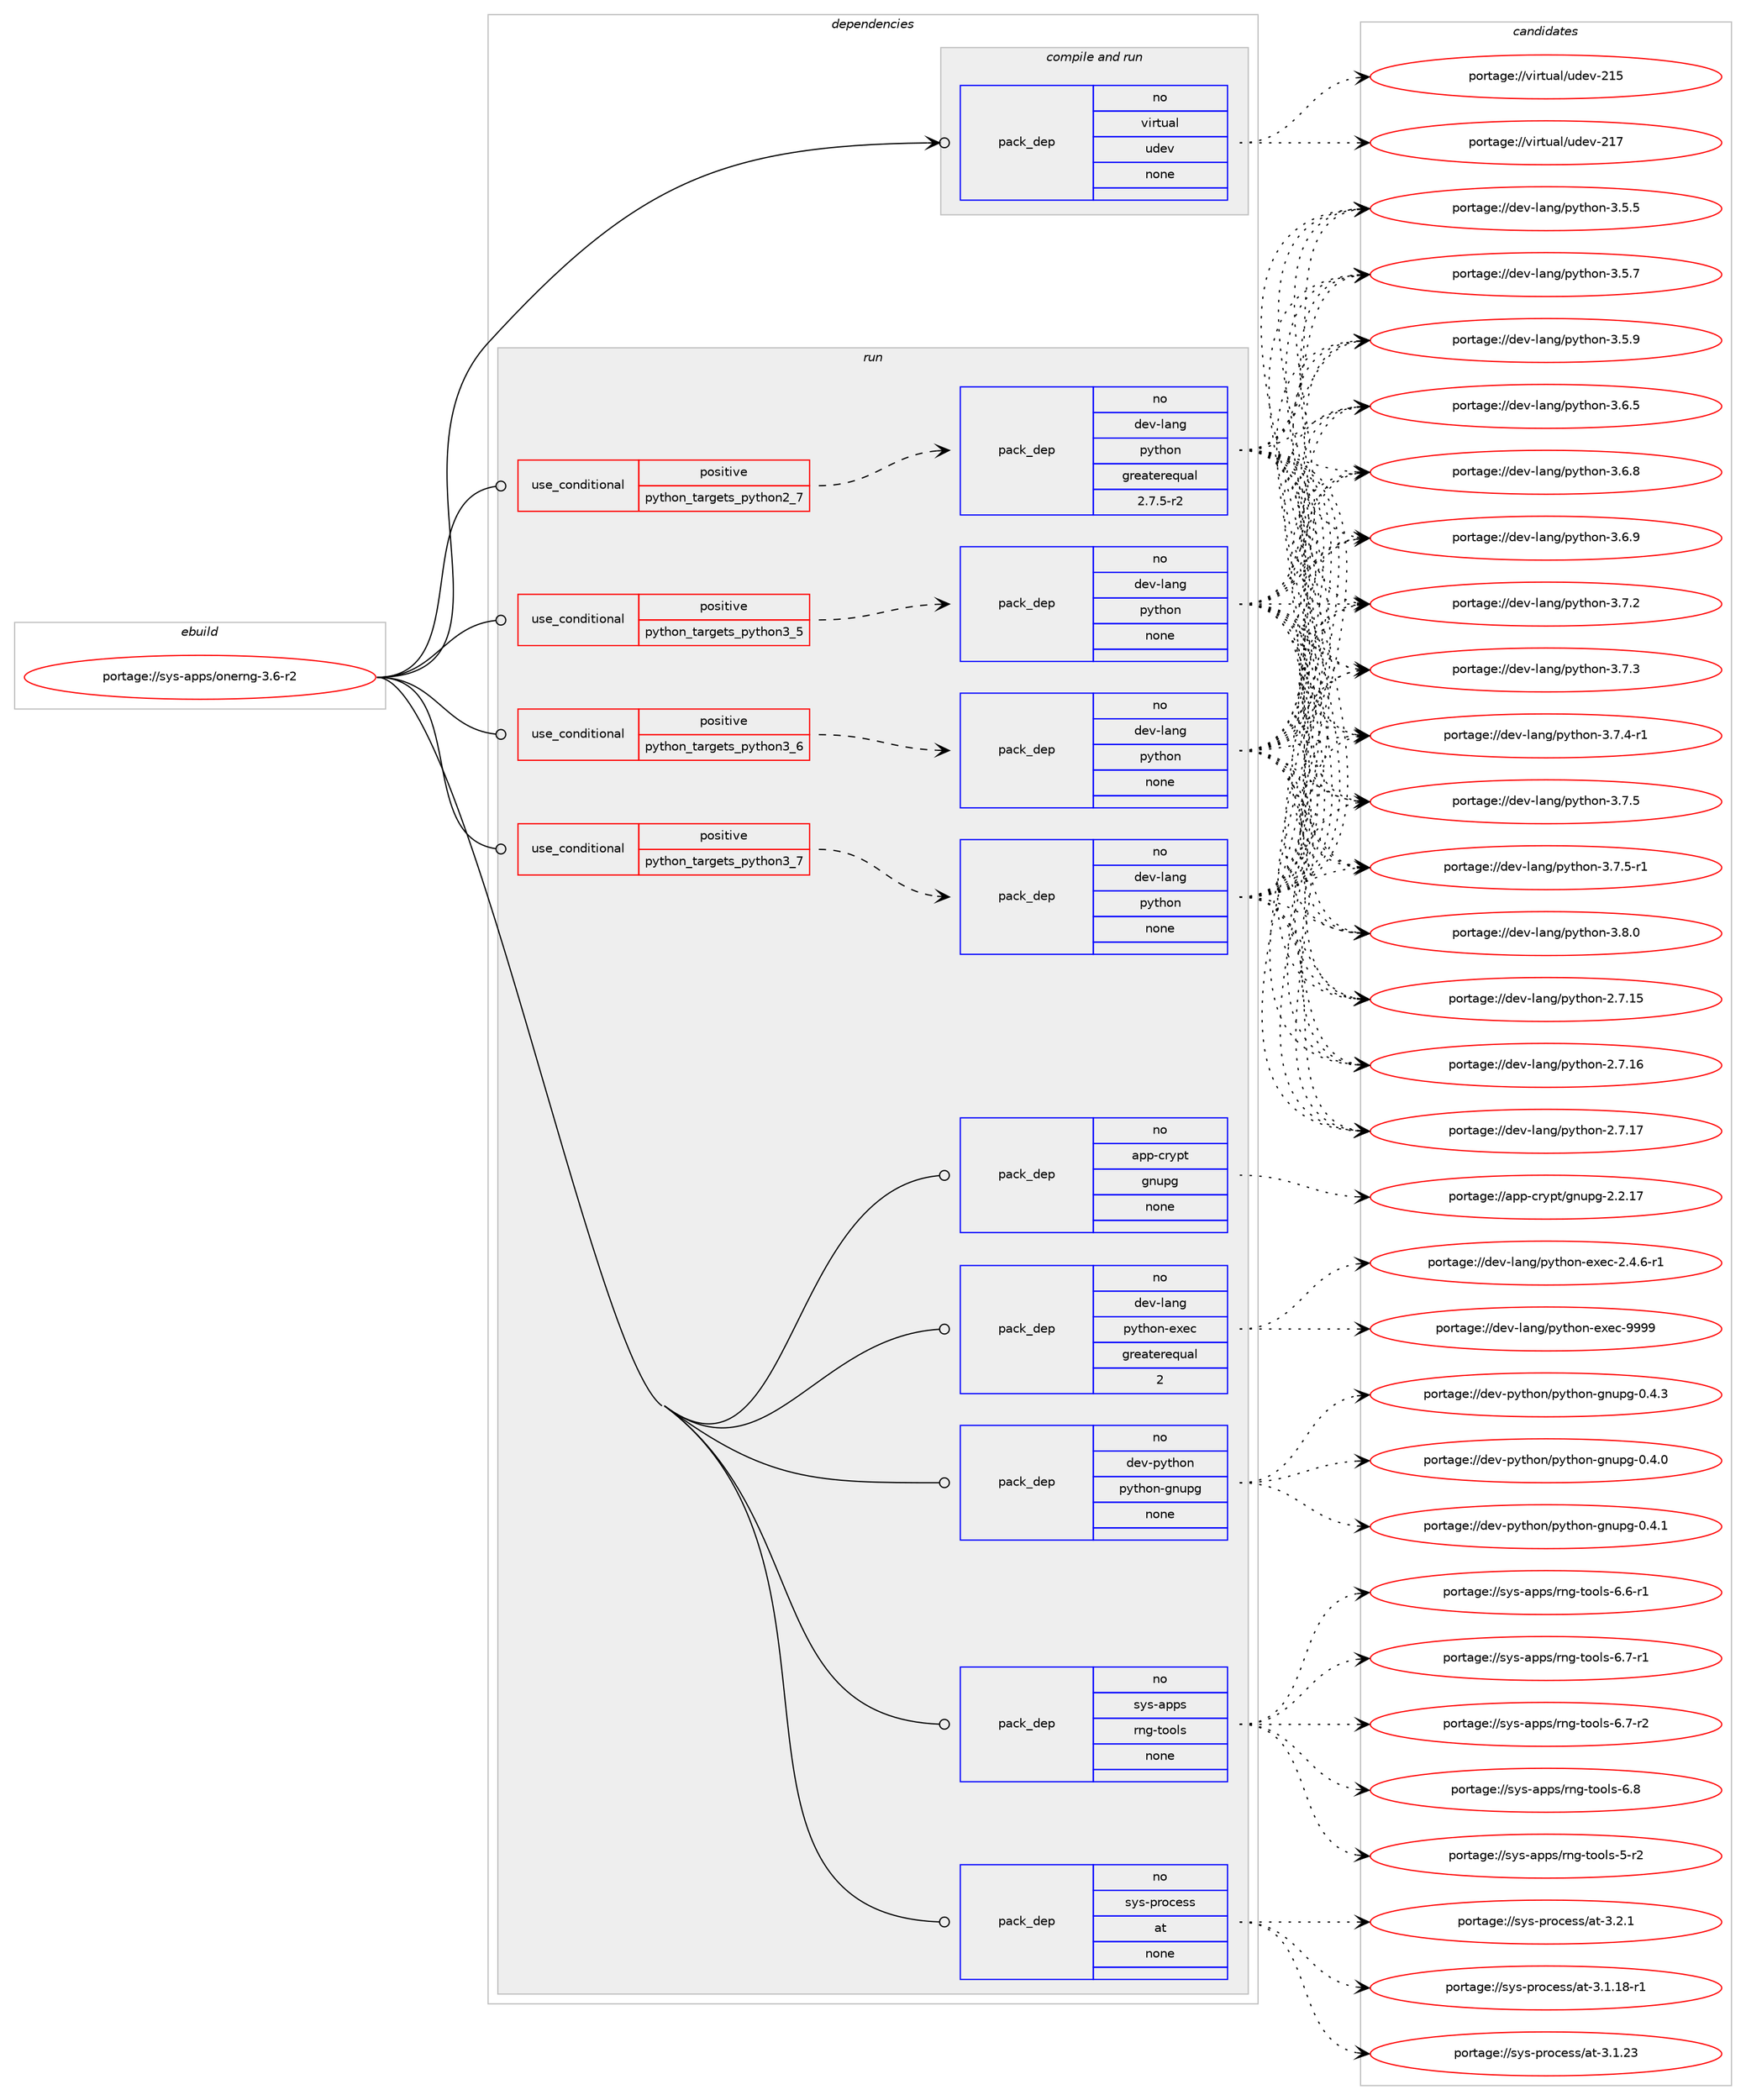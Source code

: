 digraph prolog {

# *************
# Graph options
# *************

newrank=true;
concentrate=true;
compound=true;
graph [rankdir=LR,fontname=Helvetica,fontsize=10,ranksep=1.5];#, ranksep=2.5, nodesep=0.2];
edge  [arrowhead=vee];
node  [fontname=Helvetica,fontsize=10];

# **********
# The ebuild
# **********

subgraph cluster_leftcol {
color=gray;
rank=same;
label=<<i>ebuild</i>>;
id [label="portage://sys-apps/onerng-3.6-r2", color=red, width=4, href="../sys-apps/onerng-3.6-r2.svg"];
}

# ****************
# The dependencies
# ****************

subgraph cluster_midcol {
color=gray;
label=<<i>dependencies</i>>;
subgraph cluster_compile {
fillcolor="#eeeeee";
style=filled;
label=<<i>compile</i>>;
}
subgraph cluster_compileandrun {
fillcolor="#eeeeee";
style=filled;
label=<<i>compile and run</i>>;
subgraph pack303228 {
dependency409672 [label=<<TABLE BORDER="0" CELLBORDER="1" CELLSPACING="0" CELLPADDING="4" WIDTH="220"><TR><TD ROWSPAN="6" CELLPADDING="30">pack_dep</TD></TR><TR><TD WIDTH="110">no</TD></TR><TR><TD>virtual</TD></TR><TR><TD>udev</TD></TR><TR><TD>none</TD></TR><TR><TD></TD></TR></TABLE>>, shape=none, color=blue];
}
id:e -> dependency409672:w [weight=20,style="solid",arrowhead="odotvee"];
}
subgraph cluster_run {
fillcolor="#eeeeee";
style=filled;
label=<<i>run</i>>;
subgraph cond99596 {
dependency409673 [label=<<TABLE BORDER="0" CELLBORDER="1" CELLSPACING="0" CELLPADDING="4"><TR><TD ROWSPAN="3" CELLPADDING="10">use_conditional</TD></TR><TR><TD>positive</TD></TR><TR><TD>python_targets_python2_7</TD></TR></TABLE>>, shape=none, color=red];
subgraph pack303229 {
dependency409674 [label=<<TABLE BORDER="0" CELLBORDER="1" CELLSPACING="0" CELLPADDING="4" WIDTH="220"><TR><TD ROWSPAN="6" CELLPADDING="30">pack_dep</TD></TR><TR><TD WIDTH="110">no</TD></TR><TR><TD>dev-lang</TD></TR><TR><TD>python</TD></TR><TR><TD>greaterequal</TD></TR><TR><TD>2.7.5-r2</TD></TR></TABLE>>, shape=none, color=blue];
}
dependency409673:e -> dependency409674:w [weight=20,style="dashed",arrowhead="vee"];
}
id:e -> dependency409673:w [weight=20,style="solid",arrowhead="odot"];
subgraph cond99597 {
dependency409675 [label=<<TABLE BORDER="0" CELLBORDER="1" CELLSPACING="0" CELLPADDING="4"><TR><TD ROWSPAN="3" CELLPADDING="10">use_conditional</TD></TR><TR><TD>positive</TD></TR><TR><TD>python_targets_python3_5</TD></TR></TABLE>>, shape=none, color=red];
subgraph pack303230 {
dependency409676 [label=<<TABLE BORDER="0" CELLBORDER="1" CELLSPACING="0" CELLPADDING="4" WIDTH="220"><TR><TD ROWSPAN="6" CELLPADDING="30">pack_dep</TD></TR><TR><TD WIDTH="110">no</TD></TR><TR><TD>dev-lang</TD></TR><TR><TD>python</TD></TR><TR><TD>none</TD></TR><TR><TD></TD></TR></TABLE>>, shape=none, color=blue];
}
dependency409675:e -> dependency409676:w [weight=20,style="dashed",arrowhead="vee"];
}
id:e -> dependency409675:w [weight=20,style="solid",arrowhead="odot"];
subgraph cond99598 {
dependency409677 [label=<<TABLE BORDER="0" CELLBORDER="1" CELLSPACING="0" CELLPADDING="4"><TR><TD ROWSPAN="3" CELLPADDING="10">use_conditional</TD></TR><TR><TD>positive</TD></TR><TR><TD>python_targets_python3_6</TD></TR></TABLE>>, shape=none, color=red];
subgraph pack303231 {
dependency409678 [label=<<TABLE BORDER="0" CELLBORDER="1" CELLSPACING="0" CELLPADDING="4" WIDTH="220"><TR><TD ROWSPAN="6" CELLPADDING="30">pack_dep</TD></TR><TR><TD WIDTH="110">no</TD></TR><TR><TD>dev-lang</TD></TR><TR><TD>python</TD></TR><TR><TD>none</TD></TR><TR><TD></TD></TR></TABLE>>, shape=none, color=blue];
}
dependency409677:e -> dependency409678:w [weight=20,style="dashed",arrowhead="vee"];
}
id:e -> dependency409677:w [weight=20,style="solid",arrowhead="odot"];
subgraph cond99599 {
dependency409679 [label=<<TABLE BORDER="0" CELLBORDER="1" CELLSPACING="0" CELLPADDING="4"><TR><TD ROWSPAN="3" CELLPADDING="10">use_conditional</TD></TR><TR><TD>positive</TD></TR><TR><TD>python_targets_python3_7</TD></TR></TABLE>>, shape=none, color=red];
subgraph pack303232 {
dependency409680 [label=<<TABLE BORDER="0" CELLBORDER="1" CELLSPACING="0" CELLPADDING="4" WIDTH="220"><TR><TD ROWSPAN="6" CELLPADDING="30">pack_dep</TD></TR><TR><TD WIDTH="110">no</TD></TR><TR><TD>dev-lang</TD></TR><TR><TD>python</TD></TR><TR><TD>none</TD></TR><TR><TD></TD></TR></TABLE>>, shape=none, color=blue];
}
dependency409679:e -> dependency409680:w [weight=20,style="dashed",arrowhead="vee"];
}
id:e -> dependency409679:w [weight=20,style="solid",arrowhead="odot"];
subgraph pack303233 {
dependency409681 [label=<<TABLE BORDER="0" CELLBORDER="1" CELLSPACING="0" CELLPADDING="4" WIDTH="220"><TR><TD ROWSPAN="6" CELLPADDING="30">pack_dep</TD></TR><TR><TD WIDTH="110">no</TD></TR><TR><TD>app-crypt</TD></TR><TR><TD>gnupg</TD></TR><TR><TD>none</TD></TR><TR><TD></TD></TR></TABLE>>, shape=none, color=blue];
}
id:e -> dependency409681:w [weight=20,style="solid",arrowhead="odot"];
subgraph pack303234 {
dependency409682 [label=<<TABLE BORDER="0" CELLBORDER="1" CELLSPACING="0" CELLPADDING="4" WIDTH="220"><TR><TD ROWSPAN="6" CELLPADDING="30">pack_dep</TD></TR><TR><TD WIDTH="110">no</TD></TR><TR><TD>dev-lang</TD></TR><TR><TD>python-exec</TD></TR><TR><TD>greaterequal</TD></TR><TR><TD>2</TD></TR></TABLE>>, shape=none, color=blue];
}
id:e -> dependency409682:w [weight=20,style="solid",arrowhead="odot"];
subgraph pack303235 {
dependency409683 [label=<<TABLE BORDER="0" CELLBORDER="1" CELLSPACING="0" CELLPADDING="4" WIDTH="220"><TR><TD ROWSPAN="6" CELLPADDING="30">pack_dep</TD></TR><TR><TD WIDTH="110">no</TD></TR><TR><TD>dev-python</TD></TR><TR><TD>python-gnupg</TD></TR><TR><TD>none</TD></TR><TR><TD></TD></TR></TABLE>>, shape=none, color=blue];
}
id:e -> dependency409683:w [weight=20,style="solid",arrowhead="odot"];
subgraph pack303236 {
dependency409684 [label=<<TABLE BORDER="0" CELLBORDER="1" CELLSPACING="0" CELLPADDING="4" WIDTH="220"><TR><TD ROWSPAN="6" CELLPADDING="30">pack_dep</TD></TR><TR><TD WIDTH="110">no</TD></TR><TR><TD>sys-apps</TD></TR><TR><TD>rng-tools</TD></TR><TR><TD>none</TD></TR><TR><TD></TD></TR></TABLE>>, shape=none, color=blue];
}
id:e -> dependency409684:w [weight=20,style="solid",arrowhead="odot"];
subgraph pack303237 {
dependency409685 [label=<<TABLE BORDER="0" CELLBORDER="1" CELLSPACING="0" CELLPADDING="4" WIDTH="220"><TR><TD ROWSPAN="6" CELLPADDING="30">pack_dep</TD></TR><TR><TD WIDTH="110">no</TD></TR><TR><TD>sys-process</TD></TR><TR><TD>at</TD></TR><TR><TD>none</TD></TR><TR><TD></TD></TR></TABLE>>, shape=none, color=blue];
}
id:e -> dependency409685:w [weight=20,style="solid",arrowhead="odot"];
}
}

# **************
# The candidates
# **************

subgraph cluster_choices {
rank=same;
color=gray;
label=<<i>candidates</i>>;

subgraph choice303228 {
color=black;
nodesep=1;
choiceportage118105114116117971084711710010111845504953 [label="portage://virtual/udev-215", color=red, width=4,href="../virtual/udev-215.svg"];
choiceportage118105114116117971084711710010111845504955 [label="portage://virtual/udev-217", color=red, width=4,href="../virtual/udev-217.svg"];
dependency409672:e -> choiceportage118105114116117971084711710010111845504953:w [style=dotted,weight="100"];
dependency409672:e -> choiceportage118105114116117971084711710010111845504955:w [style=dotted,weight="100"];
}
subgraph choice303229 {
color=black;
nodesep=1;
choiceportage10010111845108971101034711212111610411111045504655464953 [label="portage://dev-lang/python-2.7.15", color=red, width=4,href="../dev-lang/python-2.7.15.svg"];
choiceportage10010111845108971101034711212111610411111045504655464954 [label="portage://dev-lang/python-2.7.16", color=red, width=4,href="../dev-lang/python-2.7.16.svg"];
choiceportage10010111845108971101034711212111610411111045504655464955 [label="portage://dev-lang/python-2.7.17", color=red, width=4,href="../dev-lang/python-2.7.17.svg"];
choiceportage100101118451089711010347112121116104111110455146534653 [label="portage://dev-lang/python-3.5.5", color=red, width=4,href="../dev-lang/python-3.5.5.svg"];
choiceportage100101118451089711010347112121116104111110455146534655 [label="portage://dev-lang/python-3.5.7", color=red, width=4,href="../dev-lang/python-3.5.7.svg"];
choiceportage100101118451089711010347112121116104111110455146534657 [label="portage://dev-lang/python-3.5.9", color=red, width=4,href="../dev-lang/python-3.5.9.svg"];
choiceportage100101118451089711010347112121116104111110455146544653 [label="portage://dev-lang/python-3.6.5", color=red, width=4,href="../dev-lang/python-3.6.5.svg"];
choiceportage100101118451089711010347112121116104111110455146544656 [label="portage://dev-lang/python-3.6.8", color=red, width=4,href="../dev-lang/python-3.6.8.svg"];
choiceportage100101118451089711010347112121116104111110455146544657 [label="portage://dev-lang/python-3.6.9", color=red, width=4,href="../dev-lang/python-3.6.9.svg"];
choiceportage100101118451089711010347112121116104111110455146554650 [label="portage://dev-lang/python-3.7.2", color=red, width=4,href="../dev-lang/python-3.7.2.svg"];
choiceportage100101118451089711010347112121116104111110455146554651 [label="portage://dev-lang/python-3.7.3", color=red, width=4,href="../dev-lang/python-3.7.3.svg"];
choiceportage1001011184510897110103471121211161041111104551465546524511449 [label="portage://dev-lang/python-3.7.4-r1", color=red, width=4,href="../dev-lang/python-3.7.4-r1.svg"];
choiceportage100101118451089711010347112121116104111110455146554653 [label="portage://dev-lang/python-3.7.5", color=red, width=4,href="../dev-lang/python-3.7.5.svg"];
choiceportage1001011184510897110103471121211161041111104551465546534511449 [label="portage://dev-lang/python-3.7.5-r1", color=red, width=4,href="../dev-lang/python-3.7.5-r1.svg"];
choiceportage100101118451089711010347112121116104111110455146564648 [label="portage://dev-lang/python-3.8.0", color=red, width=4,href="../dev-lang/python-3.8.0.svg"];
dependency409674:e -> choiceportage10010111845108971101034711212111610411111045504655464953:w [style=dotted,weight="100"];
dependency409674:e -> choiceportage10010111845108971101034711212111610411111045504655464954:w [style=dotted,weight="100"];
dependency409674:e -> choiceportage10010111845108971101034711212111610411111045504655464955:w [style=dotted,weight="100"];
dependency409674:e -> choiceportage100101118451089711010347112121116104111110455146534653:w [style=dotted,weight="100"];
dependency409674:e -> choiceportage100101118451089711010347112121116104111110455146534655:w [style=dotted,weight="100"];
dependency409674:e -> choiceportage100101118451089711010347112121116104111110455146534657:w [style=dotted,weight="100"];
dependency409674:e -> choiceportage100101118451089711010347112121116104111110455146544653:w [style=dotted,weight="100"];
dependency409674:e -> choiceportage100101118451089711010347112121116104111110455146544656:w [style=dotted,weight="100"];
dependency409674:e -> choiceportage100101118451089711010347112121116104111110455146544657:w [style=dotted,weight="100"];
dependency409674:e -> choiceportage100101118451089711010347112121116104111110455146554650:w [style=dotted,weight="100"];
dependency409674:e -> choiceportage100101118451089711010347112121116104111110455146554651:w [style=dotted,weight="100"];
dependency409674:e -> choiceportage1001011184510897110103471121211161041111104551465546524511449:w [style=dotted,weight="100"];
dependency409674:e -> choiceportage100101118451089711010347112121116104111110455146554653:w [style=dotted,weight="100"];
dependency409674:e -> choiceportage1001011184510897110103471121211161041111104551465546534511449:w [style=dotted,weight="100"];
dependency409674:e -> choiceportage100101118451089711010347112121116104111110455146564648:w [style=dotted,weight="100"];
}
subgraph choice303230 {
color=black;
nodesep=1;
choiceportage10010111845108971101034711212111610411111045504655464953 [label="portage://dev-lang/python-2.7.15", color=red, width=4,href="../dev-lang/python-2.7.15.svg"];
choiceportage10010111845108971101034711212111610411111045504655464954 [label="portage://dev-lang/python-2.7.16", color=red, width=4,href="../dev-lang/python-2.7.16.svg"];
choiceportage10010111845108971101034711212111610411111045504655464955 [label="portage://dev-lang/python-2.7.17", color=red, width=4,href="../dev-lang/python-2.7.17.svg"];
choiceportage100101118451089711010347112121116104111110455146534653 [label="portage://dev-lang/python-3.5.5", color=red, width=4,href="../dev-lang/python-3.5.5.svg"];
choiceportage100101118451089711010347112121116104111110455146534655 [label="portage://dev-lang/python-3.5.7", color=red, width=4,href="../dev-lang/python-3.5.7.svg"];
choiceportage100101118451089711010347112121116104111110455146534657 [label="portage://dev-lang/python-3.5.9", color=red, width=4,href="../dev-lang/python-3.5.9.svg"];
choiceportage100101118451089711010347112121116104111110455146544653 [label="portage://dev-lang/python-3.6.5", color=red, width=4,href="../dev-lang/python-3.6.5.svg"];
choiceportage100101118451089711010347112121116104111110455146544656 [label="portage://dev-lang/python-3.6.8", color=red, width=4,href="../dev-lang/python-3.6.8.svg"];
choiceportage100101118451089711010347112121116104111110455146544657 [label="portage://dev-lang/python-3.6.9", color=red, width=4,href="../dev-lang/python-3.6.9.svg"];
choiceportage100101118451089711010347112121116104111110455146554650 [label="portage://dev-lang/python-3.7.2", color=red, width=4,href="../dev-lang/python-3.7.2.svg"];
choiceportage100101118451089711010347112121116104111110455146554651 [label="portage://dev-lang/python-3.7.3", color=red, width=4,href="../dev-lang/python-3.7.3.svg"];
choiceportage1001011184510897110103471121211161041111104551465546524511449 [label="portage://dev-lang/python-3.7.4-r1", color=red, width=4,href="../dev-lang/python-3.7.4-r1.svg"];
choiceportage100101118451089711010347112121116104111110455146554653 [label="portage://dev-lang/python-3.7.5", color=red, width=4,href="../dev-lang/python-3.7.5.svg"];
choiceportage1001011184510897110103471121211161041111104551465546534511449 [label="portage://dev-lang/python-3.7.5-r1", color=red, width=4,href="../dev-lang/python-3.7.5-r1.svg"];
choiceportage100101118451089711010347112121116104111110455146564648 [label="portage://dev-lang/python-3.8.0", color=red, width=4,href="../dev-lang/python-3.8.0.svg"];
dependency409676:e -> choiceportage10010111845108971101034711212111610411111045504655464953:w [style=dotted,weight="100"];
dependency409676:e -> choiceportage10010111845108971101034711212111610411111045504655464954:w [style=dotted,weight="100"];
dependency409676:e -> choiceportage10010111845108971101034711212111610411111045504655464955:w [style=dotted,weight="100"];
dependency409676:e -> choiceportage100101118451089711010347112121116104111110455146534653:w [style=dotted,weight="100"];
dependency409676:e -> choiceportage100101118451089711010347112121116104111110455146534655:w [style=dotted,weight="100"];
dependency409676:e -> choiceportage100101118451089711010347112121116104111110455146534657:w [style=dotted,weight="100"];
dependency409676:e -> choiceportage100101118451089711010347112121116104111110455146544653:w [style=dotted,weight="100"];
dependency409676:e -> choiceportage100101118451089711010347112121116104111110455146544656:w [style=dotted,weight="100"];
dependency409676:e -> choiceportage100101118451089711010347112121116104111110455146544657:w [style=dotted,weight="100"];
dependency409676:e -> choiceportage100101118451089711010347112121116104111110455146554650:w [style=dotted,weight="100"];
dependency409676:e -> choiceportage100101118451089711010347112121116104111110455146554651:w [style=dotted,weight="100"];
dependency409676:e -> choiceportage1001011184510897110103471121211161041111104551465546524511449:w [style=dotted,weight="100"];
dependency409676:e -> choiceportage100101118451089711010347112121116104111110455146554653:w [style=dotted,weight="100"];
dependency409676:e -> choiceportage1001011184510897110103471121211161041111104551465546534511449:w [style=dotted,weight="100"];
dependency409676:e -> choiceportage100101118451089711010347112121116104111110455146564648:w [style=dotted,weight="100"];
}
subgraph choice303231 {
color=black;
nodesep=1;
choiceportage10010111845108971101034711212111610411111045504655464953 [label="portage://dev-lang/python-2.7.15", color=red, width=4,href="../dev-lang/python-2.7.15.svg"];
choiceportage10010111845108971101034711212111610411111045504655464954 [label="portage://dev-lang/python-2.7.16", color=red, width=4,href="../dev-lang/python-2.7.16.svg"];
choiceportage10010111845108971101034711212111610411111045504655464955 [label="portage://dev-lang/python-2.7.17", color=red, width=4,href="../dev-lang/python-2.7.17.svg"];
choiceportage100101118451089711010347112121116104111110455146534653 [label="portage://dev-lang/python-3.5.5", color=red, width=4,href="../dev-lang/python-3.5.5.svg"];
choiceportage100101118451089711010347112121116104111110455146534655 [label="portage://dev-lang/python-3.5.7", color=red, width=4,href="../dev-lang/python-3.5.7.svg"];
choiceportage100101118451089711010347112121116104111110455146534657 [label="portage://dev-lang/python-3.5.9", color=red, width=4,href="../dev-lang/python-3.5.9.svg"];
choiceportage100101118451089711010347112121116104111110455146544653 [label="portage://dev-lang/python-3.6.5", color=red, width=4,href="../dev-lang/python-3.6.5.svg"];
choiceportage100101118451089711010347112121116104111110455146544656 [label="portage://dev-lang/python-3.6.8", color=red, width=4,href="../dev-lang/python-3.6.8.svg"];
choiceportage100101118451089711010347112121116104111110455146544657 [label="portage://dev-lang/python-3.6.9", color=red, width=4,href="../dev-lang/python-3.6.9.svg"];
choiceportage100101118451089711010347112121116104111110455146554650 [label="portage://dev-lang/python-3.7.2", color=red, width=4,href="../dev-lang/python-3.7.2.svg"];
choiceportage100101118451089711010347112121116104111110455146554651 [label="portage://dev-lang/python-3.7.3", color=red, width=4,href="../dev-lang/python-3.7.3.svg"];
choiceportage1001011184510897110103471121211161041111104551465546524511449 [label="portage://dev-lang/python-3.7.4-r1", color=red, width=4,href="../dev-lang/python-3.7.4-r1.svg"];
choiceportage100101118451089711010347112121116104111110455146554653 [label="portage://dev-lang/python-3.7.5", color=red, width=4,href="../dev-lang/python-3.7.5.svg"];
choiceportage1001011184510897110103471121211161041111104551465546534511449 [label="portage://dev-lang/python-3.7.5-r1", color=red, width=4,href="../dev-lang/python-3.7.5-r1.svg"];
choiceportage100101118451089711010347112121116104111110455146564648 [label="portage://dev-lang/python-3.8.0", color=red, width=4,href="../dev-lang/python-3.8.0.svg"];
dependency409678:e -> choiceportage10010111845108971101034711212111610411111045504655464953:w [style=dotted,weight="100"];
dependency409678:e -> choiceportage10010111845108971101034711212111610411111045504655464954:w [style=dotted,weight="100"];
dependency409678:e -> choiceportage10010111845108971101034711212111610411111045504655464955:w [style=dotted,weight="100"];
dependency409678:e -> choiceportage100101118451089711010347112121116104111110455146534653:w [style=dotted,weight="100"];
dependency409678:e -> choiceportage100101118451089711010347112121116104111110455146534655:w [style=dotted,weight="100"];
dependency409678:e -> choiceportage100101118451089711010347112121116104111110455146534657:w [style=dotted,weight="100"];
dependency409678:e -> choiceportage100101118451089711010347112121116104111110455146544653:w [style=dotted,weight="100"];
dependency409678:e -> choiceportage100101118451089711010347112121116104111110455146544656:w [style=dotted,weight="100"];
dependency409678:e -> choiceportage100101118451089711010347112121116104111110455146544657:w [style=dotted,weight="100"];
dependency409678:e -> choiceportage100101118451089711010347112121116104111110455146554650:w [style=dotted,weight="100"];
dependency409678:e -> choiceportage100101118451089711010347112121116104111110455146554651:w [style=dotted,weight="100"];
dependency409678:e -> choiceportage1001011184510897110103471121211161041111104551465546524511449:w [style=dotted,weight="100"];
dependency409678:e -> choiceportage100101118451089711010347112121116104111110455146554653:w [style=dotted,weight="100"];
dependency409678:e -> choiceportage1001011184510897110103471121211161041111104551465546534511449:w [style=dotted,weight="100"];
dependency409678:e -> choiceportage100101118451089711010347112121116104111110455146564648:w [style=dotted,weight="100"];
}
subgraph choice303232 {
color=black;
nodesep=1;
choiceportage10010111845108971101034711212111610411111045504655464953 [label="portage://dev-lang/python-2.7.15", color=red, width=4,href="../dev-lang/python-2.7.15.svg"];
choiceportage10010111845108971101034711212111610411111045504655464954 [label="portage://dev-lang/python-2.7.16", color=red, width=4,href="../dev-lang/python-2.7.16.svg"];
choiceportage10010111845108971101034711212111610411111045504655464955 [label="portage://dev-lang/python-2.7.17", color=red, width=4,href="../dev-lang/python-2.7.17.svg"];
choiceportage100101118451089711010347112121116104111110455146534653 [label="portage://dev-lang/python-3.5.5", color=red, width=4,href="../dev-lang/python-3.5.5.svg"];
choiceportage100101118451089711010347112121116104111110455146534655 [label="portage://dev-lang/python-3.5.7", color=red, width=4,href="../dev-lang/python-3.5.7.svg"];
choiceportage100101118451089711010347112121116104111110455146534657 [label="portage://dev-lang/python-3.5.9", color=red, width=4,href="../dev-lang/python-3.5.9.svg"];
choiceportage100101118451089711010347112121116104111110455146544653 [label="portage://dev-lang/python-3.6.5", color=red, width=4,href="../dev-lang/python-3.6.5.svg"];
choiceportage100101118451089711010347112121116104111110455146544656 [label="portage://dev-lang/python-3.6.8", color=red, width=4,href="../dev-lang/python-3.6.8.svg"];
choiceportage100101118451089711010347112121116104111110455146544657 [label="portage://dev-lang/python-3.6.9", color=red, width=4,href="../dev-lang/python-3.6.9.svg"];
choiceportage100101118451089711010347112121116104111110455146554650 [label="portage://dev-lang/python-3.7.2", color=red, width=4,href="../dev-lang/python-3.7.2.svg"];
choiceportage100101118451089711010347112121116104111110455146554651 [label="portage://dev-lang/python-3.7.3", color=red, width=4,href="../dev-lang/python-3.7.3.svg"];
choiceportage1001011184510897110103471121211161041111104551465546524511449 [label="portage://dev-lang/python-3.7.4-r1", color=red, width=4,href="../dev-lang/python-3.7.4-r1.svg"];
choiceportage100101118451089711010347112121116104111110455146554653 [label="portage://dev-lang/python-3.7.5", color=red, width=4,href="../dev-lang/python-3.7.5.svg"];
choiceportage1001011184510897110103471121211161041111104551465546534511449 [label="portage://dev-lang/python-3.7.5-r1", color=red, width=4,href="../dev-lang/python-3.7.5-r1.svg"];
choiceportage100101118451089711010347112121116104111110455146564648 [label="portage://dev-lang/python-3.8.0", color=red, width=4,href="../dev-lang/python-3.8.0.svg"];
dependency409680:e -> choiceportage10010111845108971101034711212111610411111045504655464953:w [style=dotted,weight="100"];
dependency409680:e -> choiceportage10010111845108971101034711212111610411111045504655464954:w [style=dotted,weight="100"];
dependency409680:e -> choiceportage10010111845108971101034711212111610411111045504655464955:w [style=dotted,weight="100"];
dependency409680:e -> choiceportage100101118451089711010347112121116104111110455146534653:w [style=dotted,weight="100"];
dependency409680:e -> choiceportage100101118451089711010347112121116104111110455146534655:w [style=dotted,weight="100"];
dependency409680:e -> choiceportage100101118451089711010347112121116104111110455146534657:w [style=dotted,weight="100"];
dependency409680:e -> choiceportage100101118451089711010347112121116104111110455146544653:w [style=dotted,weight="100"];
dependency409680:e -> choiceportage100101118451089711010347112121116104111110455146544656:w [style=dotted,weight="100"];
dependency409680:e -> choiceportage100101118451089711010347112121116104111110455146544657:w [style=dotted,weight="100"];
dependency409680:e -> choiceportage100101118451089711010347112121116104111110455146554650:w [style=dotted,weight="100"];
dependency409680:e -> choiceportage100101118451089711010347112121116104111110455146554651:w [style=dotted,weight="100"];
dependency409680:e -> choiceportage1001011184510897110103471121211161041111104551465546524511449:w [style=dotted,weight="100"];
dependency409680:e -> choiceportage100101118451089711010347112121116104111110455146554653:w [style=dotted,weight="100"];
dependency409680:e -> choiceportage1001011184510897110103471121211161041111104551465546534511449:w [style=dotted,weight="100"];
dependency409680:e -> choiceportage100101118451089711010347112121116104111110455146564648:w [style=dotted,weight="100"];
}
subgraph choice303233 {
color=black;
nodesep=1;
choiceportage9711211245991141211121164710311011711210345504650464955 [label="portage://app-crypt/gnupg-2.2.17", color=red, width=4,href="../app-crypt/gnupg-2.2.17.svg"];
dependency409681:e -> choiceportage9711211245991141211121164710311011711210345504650464955:w [style=dotted,weight="100"];
}
subgraph choice303234 {
color=black;
nodesep=1;
choiceportage10010111845108971101034711212111610411111045101120101994550465246544511449 [label="portage://dev-lang/python-exec-2.4.6-r1", color=red, width=4,href="../dev-lang/python-exec-2.4.6-r1.svg"];
choiceportage10010111845108971101034711212111610411111045101120101994557575757 [label="portage://dev-lang/python-exec-9999", color=red, width=4,href="../dev-lang/python-exec-9999.svg"];
dependency409682:e -> choiceportage10010111845108971101034711212111610411111045101120101994550465246544511449:w [style=dotted,weight="100"];
dependency409682:e -> choiceportage10010111845108971101034711212111610411111045101120101994557575757:w [style=dotted,weight="100"];
}
subgraph choice303235 {
color=black;
nodesep=1;
choiceportage100101118451121211161041111104711212111610411111045103110117112103454846524648 [label="portage://dev-python/python-gnupg-0.4.0", color=red, width=4,href="../dev-python/python-gnupg-0.4.0.svg"];
choiceportage100101118451121211161041111104711212111610411111045103110117112103454846524649 [label="portage://dev-python/python-gnupg-0.4.1", color=red, width=4,href="../dev-python/python-gnupg-0.4.1.svg"];
choiceportage100101118451121211161041111104711212111610411111045103110117112103454846524651 [label="portage://dev-python/python-gnupg-0.4.3", color=red, width=4,href="../dev-python/python-gnupg-0.4.3.svg"];
dependency409683:e -> choiceportage100101118451121211161041111104711212111610411111045103110117112103454846524648:w [style=dotted,weight="100"];
dependency409683:e -> choiceportage100101118451121211161041111104711212111610411111045103110117112103454846524649:w [style=dotted,weight="100"];
dependency409683:e -> choiceportage100101118451121211161041111104711212111610411111045103110117112103454846524651:w [style=dotted,weight="100"];
}
subgraph choice303236 {
color=black;
nodesep=1;
choiceportage1151211154597112112115471141101034511611111110811545534511450 [label="portage://sys-apps/rng-tools-5-r2", color=red, width=4,href="../sys-apps/rng-tools-5-r2.svg"];
choiceportage11512111545971121121154711411010345116111111108115455446544511449 [label="portage://sys-apps/rng-tools-6.6-r1", color=red, width=4,href="../sys-apps/rng-tools-6.6-r1.svg"];
choiceportage11512111545971121121154711411010345116111111108115455446554511449 [label="portage://sys-apps/rng-tools-6.7-r1", color=red, width=4,href="../sys-apps/rng-tools-6.7-r1.svg"];
choiceportage11512111545971121121154711411010345116111111108115455446554511450 [label="portage://sys-apps/rng-tools-6.7-r2", color=red, width=4,href="../sys-apps/rng-tools-6.7-r2.svg"];
choiceportage1151211154597112112115471141101034511611111110811545544656 [label="portage://sys-apps/rng-tools-6.8", color=red, width=4,href="../sys-apps/rng-tools-6.8.svg"];
dependency409684:e -> choiceportage1151211154597112112115471141101034511611111110811545534511450:w [style=dotted,weight="100"];
dependency409684:e -> choiceportage11512111545971121121154711411010345116111111108115455446544511449:w [style=dotted,weight="100"];
dependency409684:e -> choiceportage11512111545971121121154711411010345116111111108115455446554511449:w [style=dotted,weight="100"];
dependency409684:e -> choiceportage11512111545971121121154711411010345116111111108115455446554511450:w [style=dotted,weight="100"];
dependency409684:e -> choiceportage1151211154597112112115471141101034511611111110811545544656:w [style=dotted,weight="100"];
}
subgraph choice303237 {
color=black;
nodesep=1;
choiceportage11512111545112114111991011151154797116455146494649564511449 [label="portage://sys-process/at-3.1.18-r1", color=red, width=4,href="../sys-process/at-3.1.18-r1.svg"];
choiceportage1151211154511211411199101115115479711645514649465051 [label="portage://sys-process/at-3.1.23", color=red, width=4,href="../sys-process/at-3.1.23.svg"];
choiceportage11512111545112114111991011151154797116455146504649 [label="portage://sys-process/at-3.2.1", color=red, width=4,href="../sys-process/at-3.2.1.svg"];
dependency409685:e -> choiceportage11512111545112114111991011151154797116455146494649564511449:w [style=dotted,weight="100"];
dependency409685:e -> choiceportage1151211154511211411199101115115479711645514649465051:w [style=dotted,weight="100"];
dependency409685:e -> choiceportage11512111545112114111991011151154797116455146504649:w [style=dotted,weight="100"];
}
}

}
